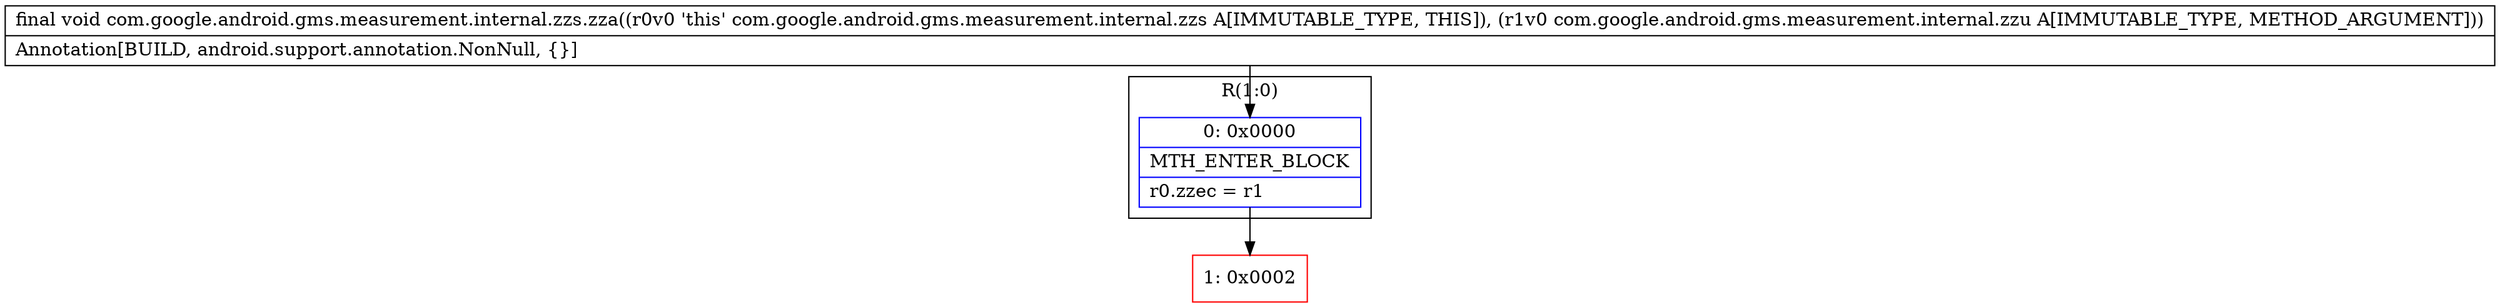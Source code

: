 digraph "CFG forcom.google.android.gms.measurement.internal.zzs.zza(Lcom\/google\/android\/gms\/measurement\/internal\/zzu;)V" {
subgraph cluster_Region_313653889 {
label = "R(1:0)";
node [shape=record,color=blue];
Node_0 [shape=record,label="{0\:\ 0x0000|MTH_ENTER_BLOCK\l|r0.zzec = r1\l}"];
}
Node_1 [shape=record,color=red,label="{1\:\ 0x0002}"];
MethodNode[shape=record,label="{final void com.google.android.gms.measurement.internal.zzs.zza((r0v0 'this' com.google.android.gms.measurement.internal.zzs A[IMMUTABLE_TYPE, THIS]), (r1v0 com.google.android.gms.measurement.internal.zzu A[IMMUTABLE_TYPE, METHOD_ARGUMENT]))  | Annotation[BUILD, android.support.annotation.NonNull, \{\}]\l}"];
MethodNode -> Node_0;
Node_0 -> Node_1;
}

